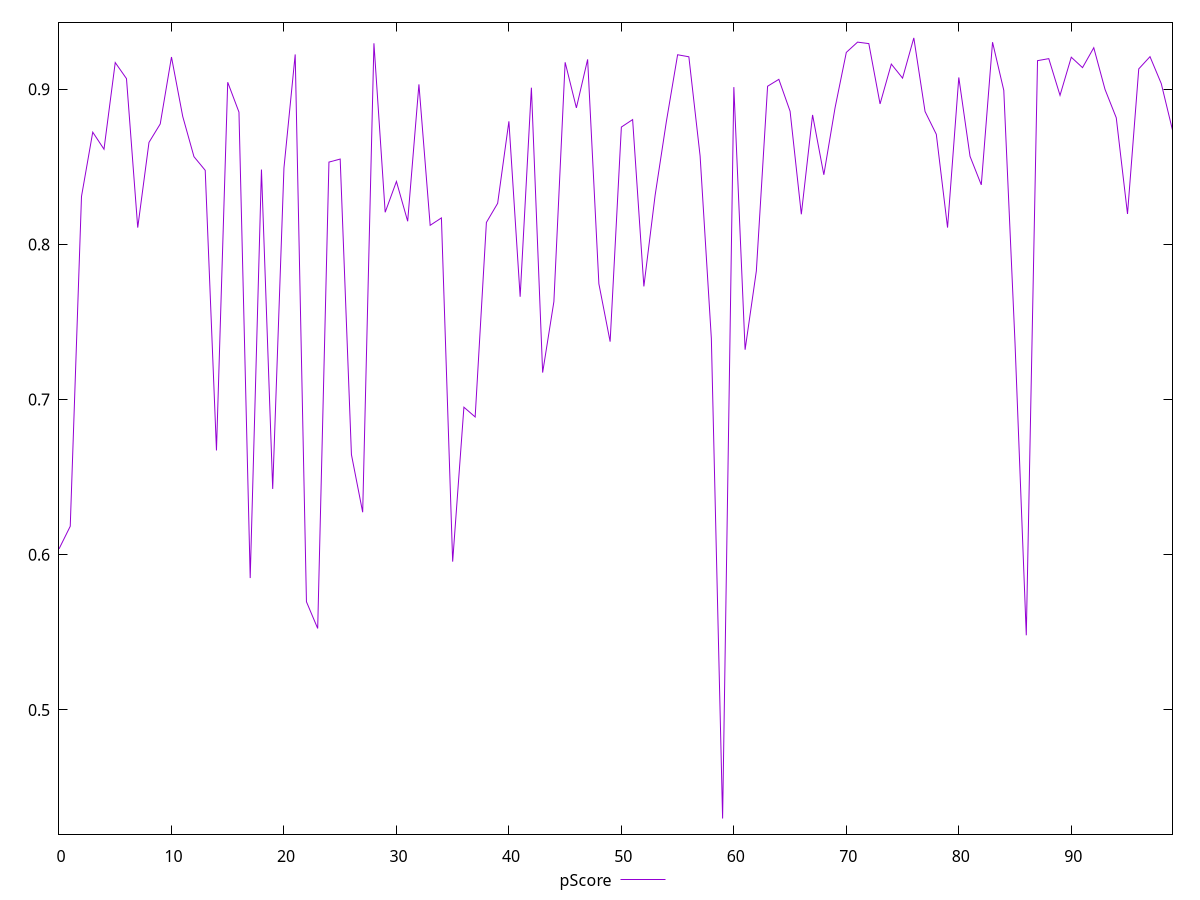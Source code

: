 reset

$pScore <<EOF
0 0.6037510987556489
1 0.6183695005720931
2 0.8308979026566593
3 0.87230689635783
4 0.8613105260401773
5 0.9171620685437457
6 0.906804450337237
7 0.8107953674636191
8 0.8657147964304173
9 0.8775973845774232
10 0.9207329483373279
11 0.8824600210611311
12 0.8565050838218071
13 0.8477201600039448
14 0.6672315186978381
15 0.9044766682182588
16 0.8852227111021963
17 0.5849891959925277
18 0.8482299921758012
19 0.642413958352828
20 0.8492258127024226
21 0.9224037387513478
22 0.5697108670758679
23 0.5525207183712084
24 0.8530256489793558
25 0.8549822383423793
26 0.6645431368079497
27 0.6273977564333799
28 0.9295679336872088
29 0.8206831778341263
30 0.8405409479709569
31 0.8148931061085287
32 0.9030954137896761
33 0.8122862660479749
34 0.8170519949759945
35 0.5955697476555202
36 0.6950848539914987
37 0.6888069865570776
38 0.814140451465074
39 0.8264612283799913
40 0.8792812648809548
41 0.7662561700143229
42 0.9009835154538056
43 0.7173853901816247
44 0.7631251108243793
45 0.917327093262991
46 0.8879684706323712
47 0.9192086673196048
48 0.7745919799115928
49 0.7373273060696588
50 0.8755983330186692
51 0.8804072532778977
52 0.7729048070927963
53 0.83159673645397
54 0.8791367429590802
55 0.9221907457670684
56 0.920884092434309
57 0.8569442691256377
58 0.7393371179276907
59 0.4300474770857138
60 0.9013346763996751
61 0.7321238060905395
62 0.782832249393544
63 0.9018958199242977
64 0.9063442170352636
65 0.8857888136181229
66 0.8194001587387454
67 0.8834107553505595
68 0.844844848630078
69 0.8880795981490106
70 0.9237274515997447
71 0.9303223991992708
72 0.9293741953782566
73 0.8905035276548521
74 0.9161780372774422
75 0.9071278055850486
76 0.9330437949867082
77 0.8856230033380146
78 0.8709329923830705
79 0.8108180011850095
80 0.9075751606837426
81 0.8567363304000242
82 0.8383463983246662
83 0.9302744448985206
84 0.8992583008693398
85 0.7362415282488326
86 0.5481147096646706
87 0.918385936453767
88 0.9196829722773945
89 0.8960323709349928
90 0.9206096480684351
91 0.9138934287624536
92 0.9267187043584497
93 0.8998822894014112
94 0.8815676321379602
95 0.8196014059624929
96 0.9130831105286306
97 0.9209556793842704
98 0.9036345137995156
99 0.8736366106028565
EOF

set key outside below
set xrange [0:99]
set yrange [0.4199875507276939:0.9431037213447281]
set trange [0.4199875507276939:0.9431037213447281]
set terminal svg size 640, 500 enhanced background rgb 'white'
set output "report_00013_2021-02-09T12-04-24.940Z/first-meaningful-paint/samples/pages+cached/pScore/values.svg"

plot $pScore title "pScore" with line

reset
